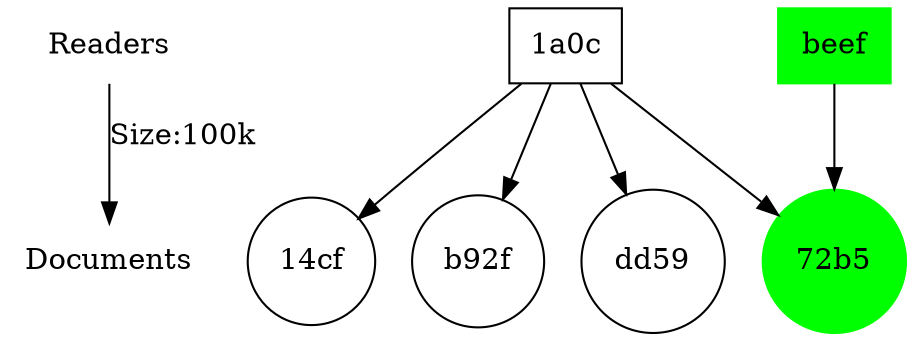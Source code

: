 // AlsoLikesGraph
digraph "alsoLikesGraph100806162735-00000000115598650cb8b514246272b5" {
	rankdir=TB size="8,5"
	readers [label=Readers rank=readers shape=none]
	documents [label=Documents rank=documents shape=none]
	readers -> documents [label="Size:100k"]
	"4108dc09bfe11a0c" [label="1a0c" shape=box]
	"00000000deadbeef" [label=beef color=green fillcolor=green shape=box style=filled]
	"100806162735-00000000115598650cb8b514246272b5" [label="72b5" color=green fillcolor=green shape=circle style=filled]
	"101122221951-00000000a695c340822e61891c8f14cf" [label="14cf" shape=circle]
	"100806172045-0000000081705fbea3553bd0d745b92f" [label=b92f shape=circle]
	"100405170355-00000000ee4bfd24d2ff703b9147dd59" [label=dd59 shape=circle]
	"4108dc09bfe11a0c" -> "101122221951-00000000a695c340822e61891c8f14cf"
	"4108dc09bfe11a0c" -> "100806172045-0000000081705fbea3553bd0d745b92f"
	"4108dc09bfe11a0c" -> "100405170355-00000000ee4bfd24d2ff703b9147dd59"
	"4108dc09bfe11a0c" -> "100806162735-00000000115598650cb8b514246272b5"
	"00000000deadbeef" -> "100806162735-00000000115598650cb8b514246272b5"
}

